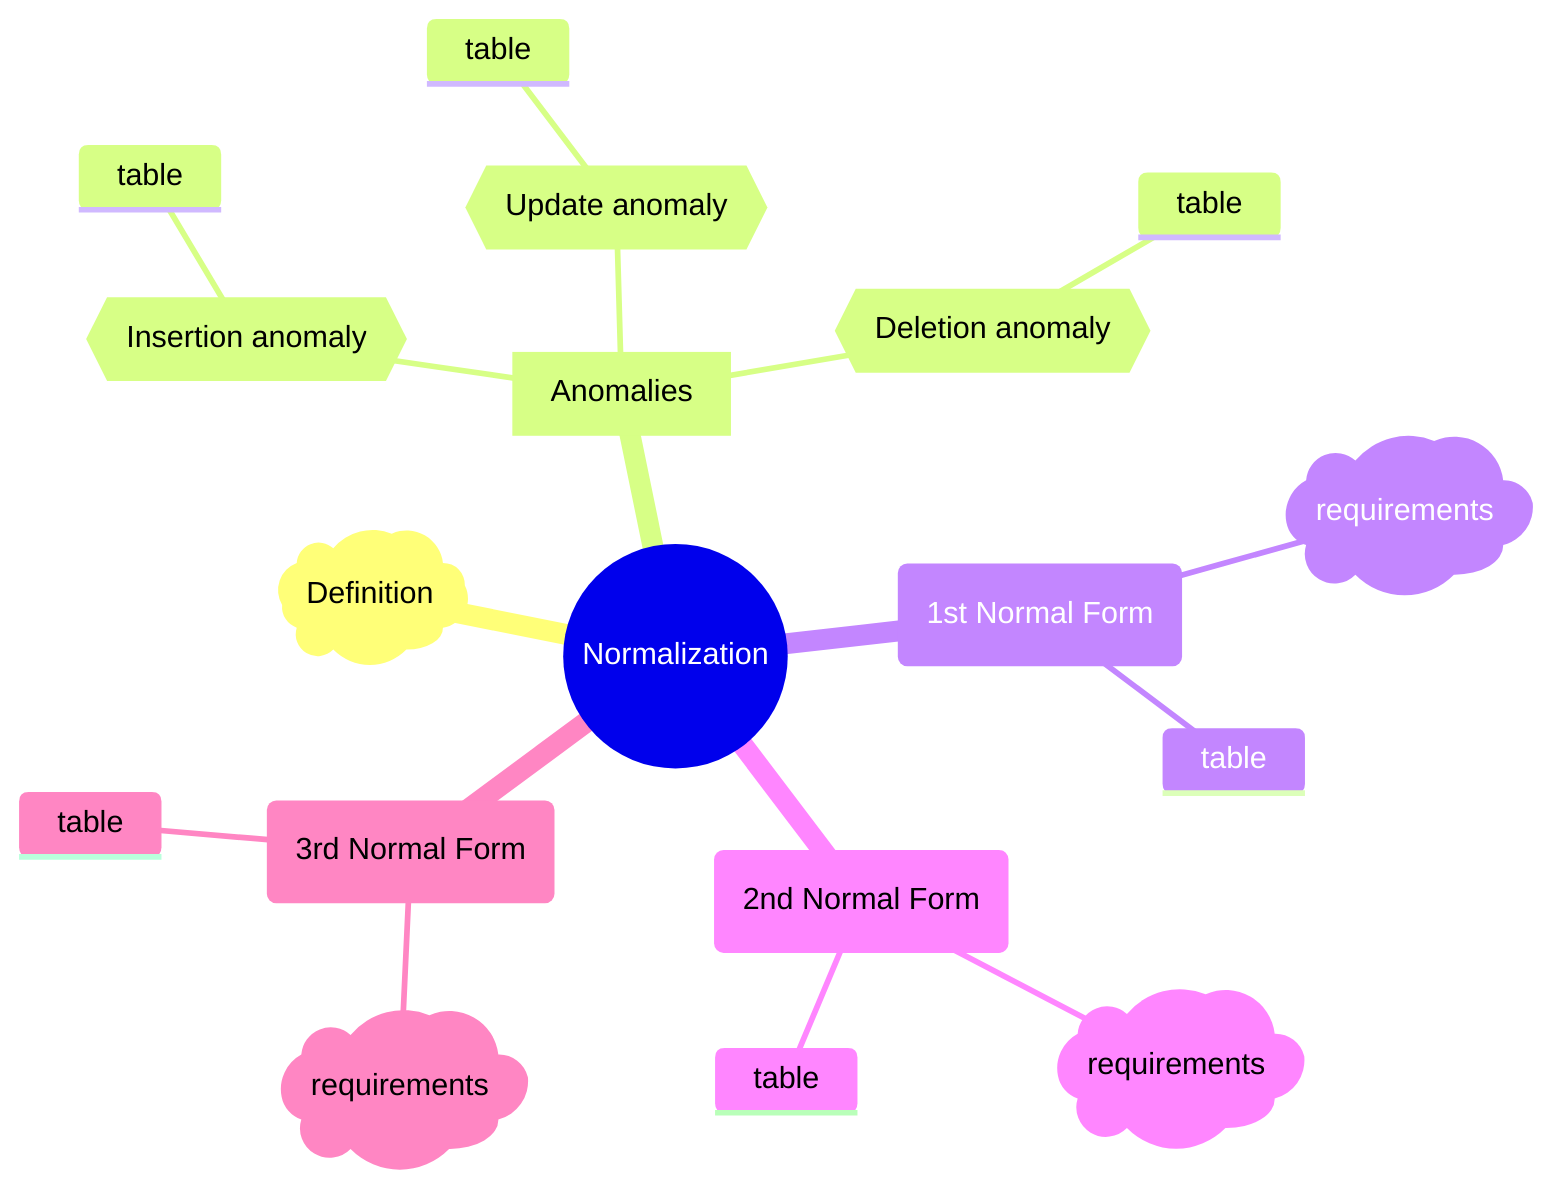 ---
Database normalization
---

mindmap
    root((Normalization))
        def)Definition(
        anomalies[Anomalies]
            ins{{Insertion anomaly}}
                table
            upd{{Update anomaly}}
                table
            del{{Deletion anomaly}}
                table
        1nf(1st Normal Form)
            1nfReq)requirements(
            table
        2nf(2nd Normal Form)
            2nfReq)requirements(
            table
        3nf(3rd Normal Form)
            3nfReq)requirements(
            table